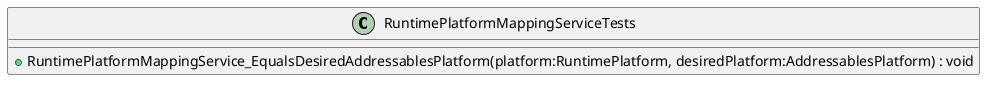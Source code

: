 @startuml
class RuntimePlatformMappingServiceTests {
    + RuntimePlatformMappingService_EqualsDesiredAddressablesPlatform(platform:RuntimePlatform, desiredPlatform:AddressablesPlatform) : void
}
@enduml
